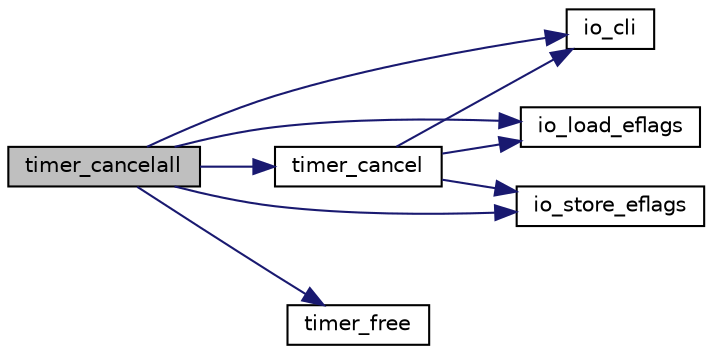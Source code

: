 digraph "timer_cancelall"
{
 // LATEX_PDF_SIZE
  edge [fontname="Helvetica",fontsize="10",labelfontname="Helvetica",labelfontsize="10"];
  node [fontname="Helvetica",fontsize="10",shape=record];
  rankdir="LR";
  Node1 [label="timer_cancelall",height=0.2,width=0.4,color="black", fillcolor="grey75", style="filled", fontcolor="black",tooltip=" "];
  Node1 -> Node2 [color="midnightblue",fontsize="10",style="solid"];
  Node2 [label="io_cli",height=0.2,width=0.4,color="black", fillcolor="white", style="filled",URL="$bootpack_8h.html#a8efff3df95d8ca5965876fe8949f99ae",tooltip=" "];
  Node1 -> Node3 [color="midnightblue",fontsize="10",style="solid"];
  Node3 [label="io_load_eflags",height=0.2,width=0.4,color="black", fillcolor="white", style="filled",URL="$bootpack_8h.html#acf007bdb6d8bea64314996b7d7b01470",tooltip=" "];
  Node1 -> Node4 [color="midnightblue",fontsize="10",style="solid"];
  Node4 [label="io_store_eflags",height=0.2,width=0.4,color="black", fillcolor="white", style="filled",URL="$bootpack_8h.html#aac4f8e3e6b71a465592bdf1f5d4202ac",tooltip=" "];
  Node1 -> Node5 [color="midnightblue",fontsize="10",style="solid"];
  Node5 [label="timer_cancel",height=0.2,width=0.4,color="black", fillcolor="white", style="filled",URL="$timer_8c.html#ac6cae52d128dc87c24e060c6b4ba6e58",tooltip=" "];
  Node5 -> Node2 [color="midnightblue",fontsize="10",style="solid"];
  Node5 -> Node3 [color="midnightblue",fontsize="10",style="solid"];
  Node5 -> Node4 [color="midnightblue",fontsize="10",style="solid"];
  Node1 -> Node6 [color="midnightblue",fontsize="10",style="solid"];
  Node6 [label="timer_free",height=0.2,width=0.4,color="black", fillcolor="white", style="filled",URL="$timer_8c.html#a7450be2dc8158869f3e10567e7c18af6",tooltip=" "];
}
